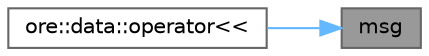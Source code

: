 digraph "msg"
{
 // INTERACTIVE_SVG=YES
 // LATEX_PDF_SIZE
  bgcolor="transparent";
  edge [fontname=Helvetica,fontsize=10,labelfontname=Helvetica,labelfontsize=10];
  node [fontname=Helvetica,fontsize=10,shape=box,height=0.2,width=0.4];
  rankdir="RL";
  Node1 [label="msg",height=0.2,width=0.4,color="gray40", fillcolor="grey60", style="filled", fontcolor="black",tooltip="return a std::string for the log file"];
  Node1 -> Node2 [dir="back",color="steelblue1",style="solid"];
  Node2 [label="ore::data::operator\<\<",height=0.2,width=0.4,color="grey40", fillcolor="white", style="filled",URL="$namespaceore_1_1data.html#a88b5607f6c729fd4663c601ce8ecd15f",tooltip=" "];
}
